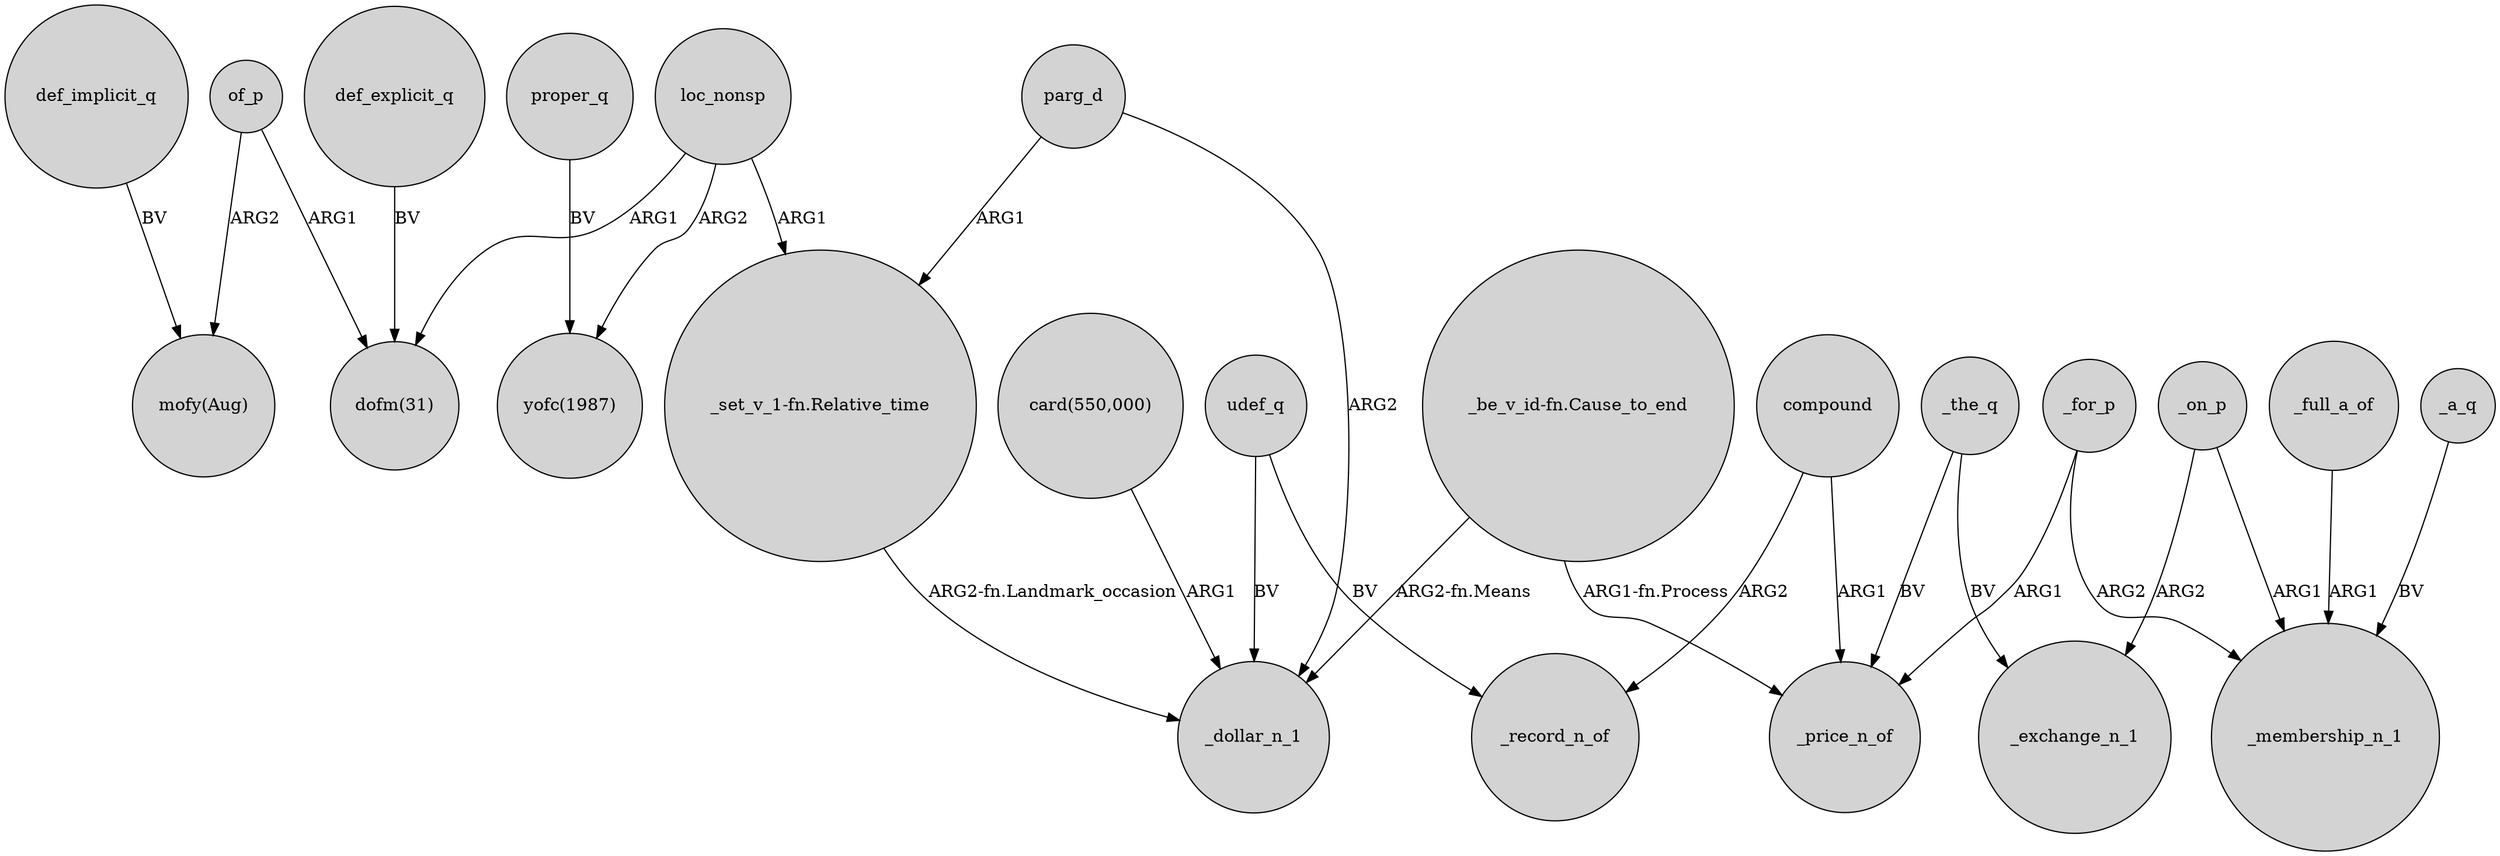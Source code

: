 digraph {
	node [shape=circle style=filled]
	of_p -> "mofy(Aug)" [label=ARG2]
	of_p -> "dofm(31)" [label=ARG1]
	udef_q -> _dollar_n_1 [label=BV]
	compound -> _record_n_of [label=ARG2]
	proper_q -> "yofc(1987)" [label=BV]
	_full_a_of -> _membership_n_1 [label=ARG1]
	"card(550,000)" -> _dollar_n_1 [label=ARG1]
	parg_d -> "_set_v_1-fn.Relative_time" [label=ARG1]
	compound -> _price_n_of [label=ARG1]
	udef_q -> _record_n_of [label=BV]
	_the_q -> _exchange_n_1 [label=BV]
	_for_p -> _price_n_of [label=ARG1]
	parg_d -> _dollar_n_1 [label=ARG2]
	_the_q -> _price_n_of [label=BV]
	_on_p -> _exchange_n_1 [label=ARG2]
	_on_p -> _membership_n_1 [label=ARG1]
	def_explicit_q -> "dofm(31)" [label=BV]
	_a_q -> _membership_n_1 [label=BV]
	loc_nonsp -> "dofm(31)" [label=ARG1]
	def_implicit_q -> "mofy(Aug)" [label=BV]
	"_be_v_id-fn.Cause_to_end" -> _price_n_of [label="ARG1-fn.Process"]
	"_set_v_1-fn.Relative_time" -> _dollar_n_1 [label="ARG2-fn.Landmark_occasion"]
	loc_nonsp -> "_set_v_1-fn.Relative_time" [label=ARG1]
	_for_p -> _membership_n_1 [label=ARG2]
	loc_nonsp -> "yofc(1987)" [label=ARG2]
	"_be_v_id-fn.Cause_to_end" -> _dollar_n_1 [label="ARG2-fn.Means"]
}
